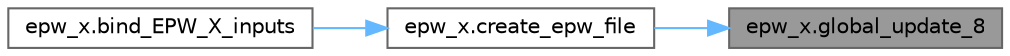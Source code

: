 digraph "epw_x.global_update_8"
{
 // LATEX_PDF_SIZE
  bgcolor="transparent";
  edge [fontname=Helvetica,fontsize=10,labelfontname=Helvetica,labelfontsize=10];
  node [fontname=Helvetica,fontsize=10,shape=box,height=0.2,width=0.4];
  rankdir="RL";
  Node1 [label="epw_x.global_update_8",height=0.2,width=0.4,color="gray40", fillcolor="grey60", style="filled", fontcolor="black",tooltip="('CREATING EPW INPUT FILE')"];
  Node1 -> Node2 [dir="back",color="steelblue1",style="solid"];
  Node2 [label="epw_x.create_epw_file",height=0.2,width=0.4,color="grey40", fillcolor="white", style="filled",URL="$d1/d82/namespaceepw__x.html#a7bad69762e048eb15813079c65cbacd6",tooltip="builds EPW input file"];
  Node2 -> Node3 [dir="back",color="steelblue1",style="solid"];
  Node3 [label="epw_x.bind_EPW_X_inputs",height=0.2,width=0.4,color="grey40", fillcolor="white", style="filled",URL="$d1/d82/namespaceepw__x.html#aa525d5c1ef7d143ec8a4343ceaa04503",tooltip="binds EPW inputs to outputs"];
}
